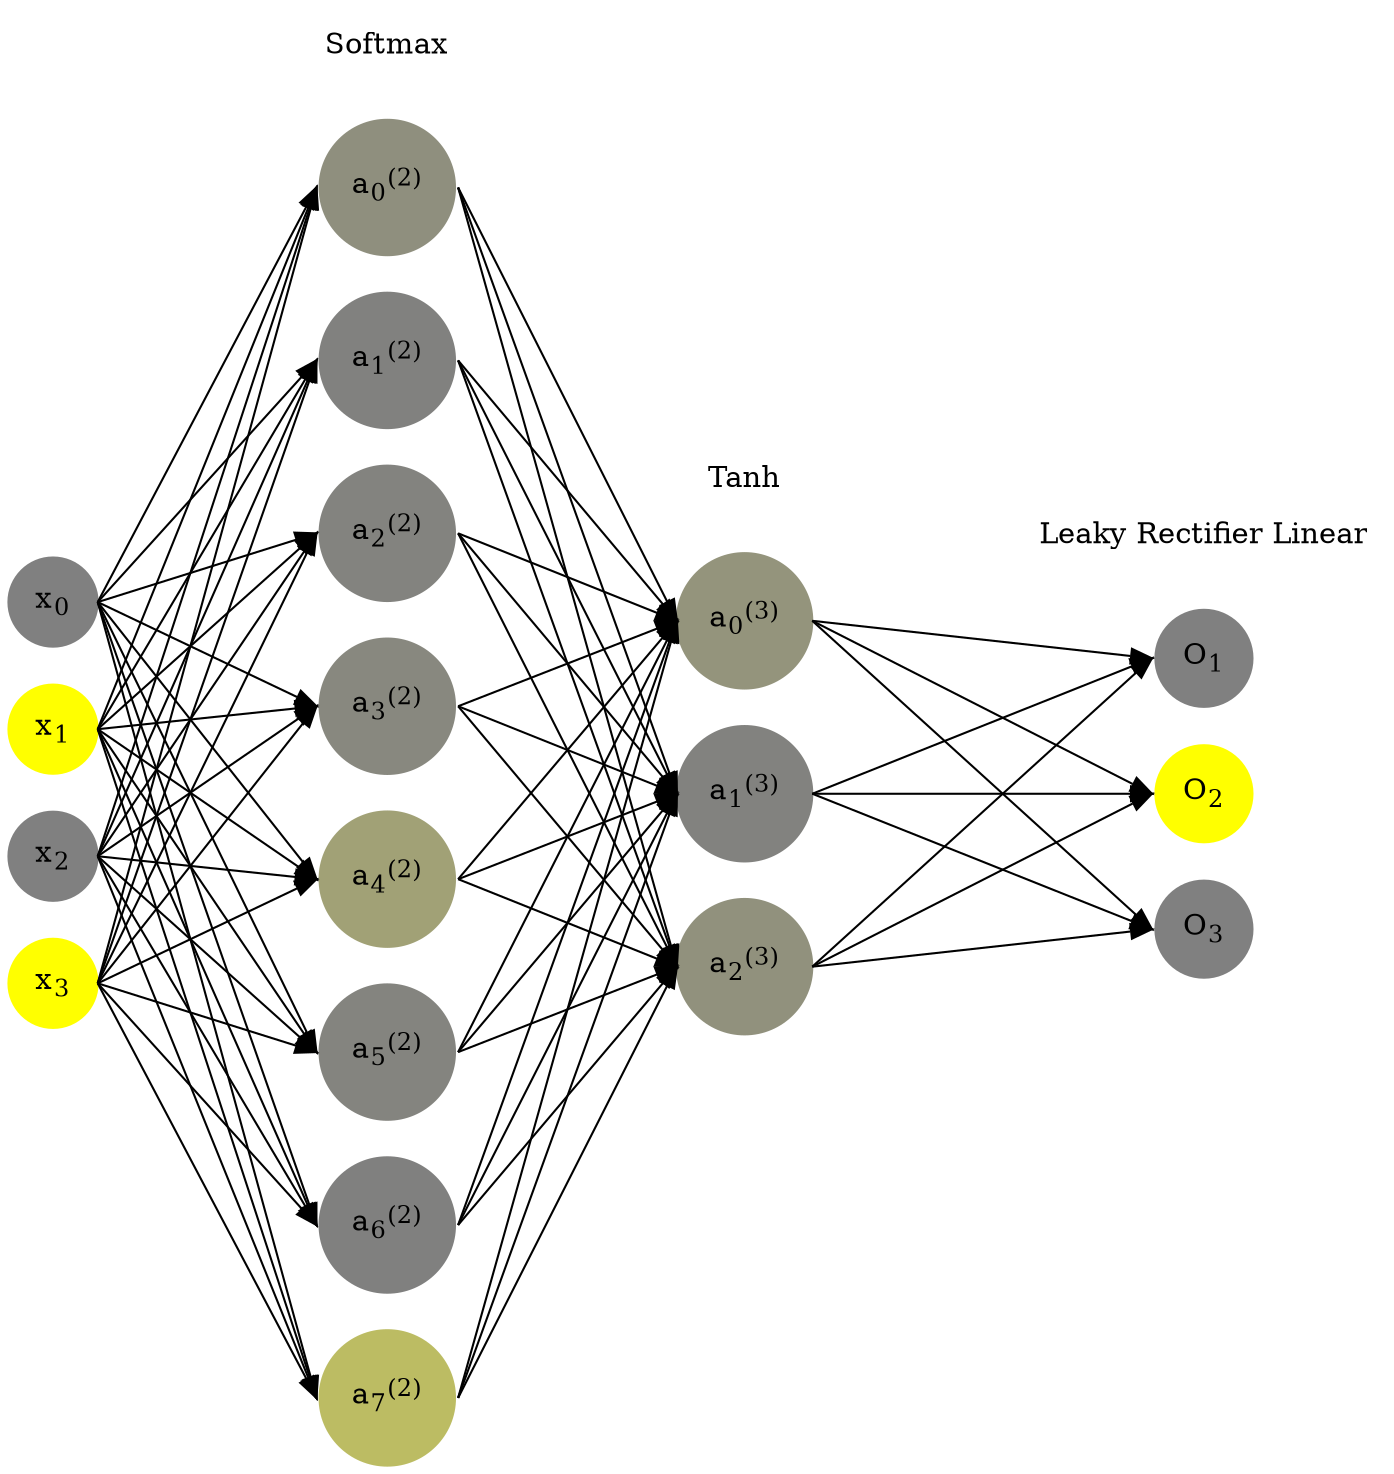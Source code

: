 digraph G {
	rankdir = LR;
	splines=false;
	edge[style=invis];
	ranksep= 1.4;
	{
	node [shape=circle, color="0.1667, 0.0, 0.5", style=filled, fillcolor="0.1667, 0.0, 0.5"];
	x0 [label=<x<sub>0</sub>>];
	}
	{
	node [shape=circle, color="0.1667, 1.0, 1.0", style=filled, fillcolor="0.1667, 1.0, 1.0"];
	x1 [label=<x<sub>1</sub>>];
	}
	{
	node [shape=circle, color="0.1667, 0.0, 0.5", style=filled, fillcolor="0.1667, 0.0, 0.5"];
	x2 [label=<x<sub>2</sub>>];
	}
	{
	node [shape=circle, color="0.1667, 1.0, 1.0", style=filled, fillcolor="0.1667, 1.0, 1.0"];
	x3 [label=<x<sub>3</sub>>];
	}
	{
	node [shape=circle, color="0.1667, 0.121384, 0.560692", style=filled, fillcolor="0.1667, 0.121384, 0.560692"];
	a02 [label=<a<sub>0</sub><sup>(2)</sup>>];
	}
	{
	node [shape=circle, color="0.1667, 0.011106, 0.505553", style=filled, fillcolor="0.1667, 0.011106, 0.505553"];
	a12 [label=<a<sub>1</sub><sup>(2)</sup>>];
	}
	{
	node [shape=circle, color="0.1667, 0.023888, 0.511944", style=filled, fillcolor="0.1667, 0.023888, 0.511944"];
	a22 [label=<a<sub>2</sub><sup>(2)</sup>>];
	}
	{
	node [shape=circle, color="0.1667, 0.066995, 0.533498", style=filled, fillcolor="0.1667, 0.066995, 0.533498"];
	a32 [label=<a<sub>3</sub><sup>(2)</sup>>];
	}
	{
	node [shape=circle, color="0.1667, 0.265244, 0.632622", style=filled, fillcolor="0.1667, 0.265244, 0.632622"];
	a42 [label=<a<sub>4</sub><sup>(2)</sup>>];
	}
	{
	node [shape=circle, color="0.1667, 0.034672, 0.517336", style=filled, fillcolor="0.1667, 0.034672, 0.517336"];
	a52 [label=<a<sub>5</sub><sup>(2)</sup>>];
	}
	{
	node [shape=circle, color="0.1667, 0.007153, 0.503576", style=filled, fillcolor="0.1667, 0.007153, 0.503576"];
	a62 [label=<a<sub>6</sub><sup>(2)</sup>>];
	}
	{
	node [shape=circle, color="0.1667, 0.469557, 0.734779", style=filled, fillcolor="0.1667, 0.469557, 0.734779"];
	a72 [label=<a<sub>7</sub><sup>(2)</sup>>];
	}
	{
	node [shape=circle, color="0.1667, 0.160484, 0.580242", style=filled, fillcolor="0.1667, 0.160484, 0.580242"];
	a03 [label=<a<sub>0</sub><sup>(3)</sup>>];
	}
	{
	node [shape=circle, color="0.1667, 0.017790, 0.508895", style=filled, fillcolor="0.1667, 0.017790, 0.508895"];
	a13 [label=<a<sub>1</sub><sup>(3)</sup>>];
	}
	{
	node [shape=circle, color="0.1667, 0.138904, 0.569452", style=filled, fillcolor="0.1667, 0.138904, 0.569452"];
	a23 [label=<a<sub>2</sub><sup>(3)</sup>>];
	}
	{
	node [shape=circle, color="0.1667, 0.0, 0.5", style=filled, fillcolor="0.1667, 0.0, 0.5"];
	O1 [label=<O<sub>1</sub>>];
	}
	{
	node [shape=circle, color="0.1667, 1.0, 1.0", style=filled, fillcolor="0.1667, 1.0, 1.0"];
	O2 [label=<O<sub>2</sub>>];
	}
	{
	node [shape=circle, color="0.1667, 0.0, 0.5", style=filled, fillcolor="0.1667, 0.0, 0.5"];
	O3 [label=<O<sub>3</sub>>];
	}
	{
	rank=same;
	x0->x1->x2->x3;
	}
	{
	rank=same;
	a02->a12->a22->a32->a42->a52->a62->a72;
	}
	{
	rank=same;
	a03->a13->a23;
	}
	{
	rank=same;
	O1->O2->O3;
	}
	l1 [shape=plaintext,label="Softmax"];
	l1->a02;
	{rank=same; l1;a02};
	l2 [shape=plaintext,label="Tanh"];
	l2->a03;
	{rank=same; l2;a03};
	l3 [shape=plaintext,label="Leaky Rectifier Linear"];
	l3->O1;
	{rank=same; l3;O1};
edge[style=solid, tailport=e, headport=w];
	{x0;x1;x2;x3} -> {a02;a12;a22;a32;a42;a52;a62;a72};
	{a02;a12;a22;a32;a42;a52;a62;a72} -> {a03;a13;a23};
	{a03;a13;a23} -> {O1,O2,O3};
}